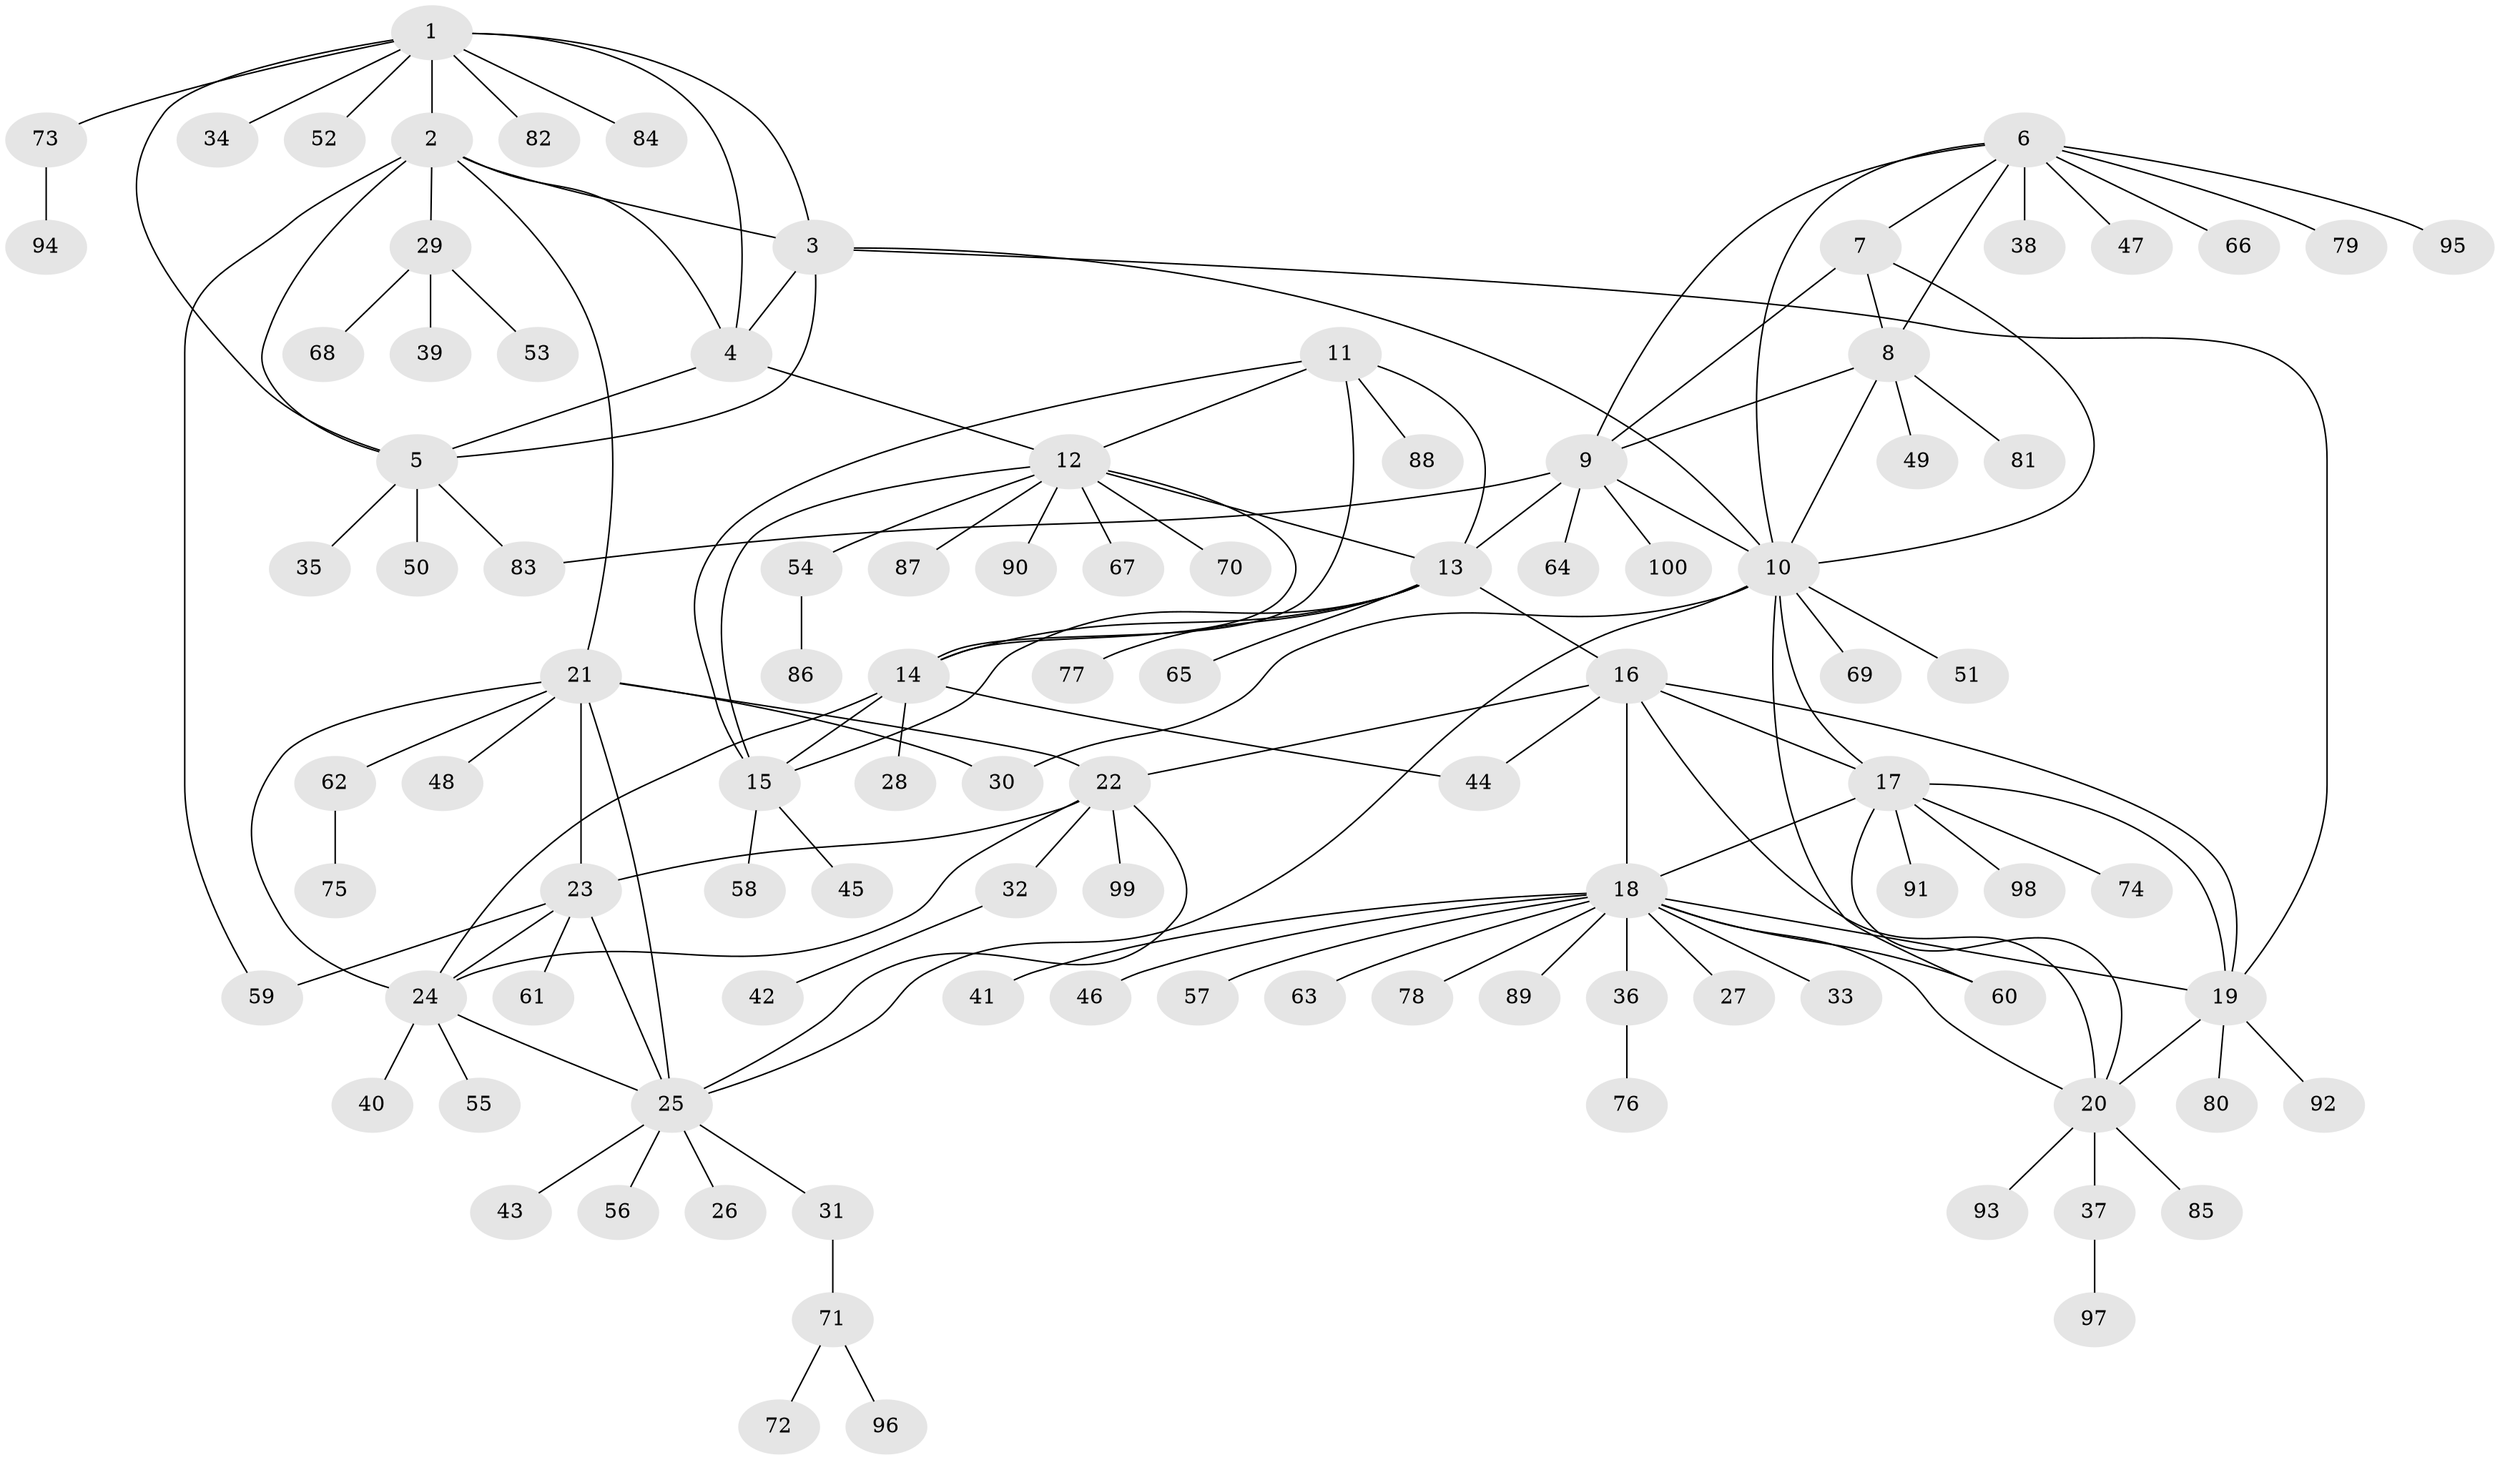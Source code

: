 // coarse degree distribution, {10: 0.0136986301369863, 6: 0.0821917808219178, 11: 0.0136986301369863, 5: 0.0273972602739726, 4: 0.0136986301369863, 13: 0.0273972602739726, 3: 0.0273972602739726, 12: 0.0136986301369863, 8: 0.0410958904109589, 7: 0.0136986301369863, 1: 0.6575342465753424, 2: 0.0684931506849315}
// Generated by graph-tools (version 1.1) at 2025/52/02/27/25 19:52:14]
// undirected, 100 vertices, 140 edges
graph export_dot {
graph [start="1"]
  node [color=gray90,style=filled];
  1;
  2;
  3;
  4;
  5;
  6;
  7;
  8;
  9;
  10;
  11;
  12;
  13;
  14;
  15;
  16;
  17;
  18;
  19;
  20;
  21;
  22;
  23;
  24;
  25;
  26;
  27;
  28;
  29;
  30;
  31;
  32;
  33;
  34;
  35;
  36;
  37;
  38;
  39;
  40;
  41;
  42;
  43;
  44;
  45;
  46;
  47;
  48;
  49;
  50;
  51;
  52;
  53;
  54;
  55;
  56;
  57;
  58;
  59;
  60;
  61;
  62;
  63;
  64;
  65;
  66;
  67;
  68;
  69;
  70;
  71;
  72;
  73;
  74;
  75;
  76;
  77;
  78;
  79;
  80;
  81;
  82;
  83;
  84;
  85;
  86;
  87;
  88;
  89;
  90;
  91;
  92;
  93;
  94;
  95;
  96;
  97;
  98;
  99;
  100;
  1 -- 2;
  1 -- 3;
  1 -- 4;
  1 -- 5;
  1 -- 34;
  1 -- 52;
  1 -- 73;
  1 -- 82;
  1 -- 84;
  2 -- 3;
  2 -- 4;
  2 -- 5;
  2 -- 21;
  2 -- 29;
  2 -- 59;
  3 -- 4;
  3 -- 5;
  3 -- 10;
  3 -- 19;
  4 -- 5;
  4 -- 12;
  5 -- 35;
  5 -- 50;
  5 -- 83;
  6 -- 7;
  6 -- 8;
  6 -- 9;
  6 -- 10;
  6 -- 38;
  6 -- 47;
  6 -- 66;
  6 -- 79;
  6 -- 95;
  7 -- 8;
  7 -- 9;
  7 -- 10;
  8 -- 9;
  8 -- 10;
  8 -- 49;
  8 -- 81;
  9 -- 10;
  9 -- 13;
  9 -- 64;
  9 -- 83;
  9 -- 100;
  10 -- 17;
  10 -- 25;
  10 -- 30;
  10 -- 51;
  10 -- 60;
  10 -- 69;
  11 -- 12;
  11 -- 13;
  11 -- 14;
  11 -- 15;
  11 -- 88;
  12 -- 13;
  12 -- 14;
  12 -- 15;
  12 -- 54;
  12 -- 67;
  12 -- 70;
  12 -- 87;
  12 -- 90;
  13 -- 14;
  13 -- 15;
  13 -- 16;
  13 -- 65;
  13 -- 77;
  14 -- 15;
  14 -- 24;
  14 -- 28;
  14 -- 44;
  15 -- 45;
  15 -- 58;
  16 -- 17;
  16 -- 18;
  16 -- 19;
  16 -- 20;
  16 -- 22;
  16 -- 44;
  17 -- 18;
  17 -- 19;
  17 -- 20;
  17 -- 74;
  17 -- 91;
  17 -- 98;
  18 -- 19;
  18 -- 20;
  18 -- 27;
  18 -- 33;
  18 -- 36;
  18 -- 41;
  18 -- 46;
  18 -- 57;
  18 -- 60;
  18 -- 63;
  18 -- 78;
  18 -- 89;
  19 -- 20;
  19 -- 80;
  19 -- 92;
  20 -- 37;
  20 -- 85;
  20 -- 93;
  21 -- 22;
  21 -- 23;
  21 -- 24;
  21 -- 25;
  21 -- 30;
  21 -- 48;
  21 -- 62;
  22 -- 23;
  22 -- 24;
  22 -- 25;
  22 -- 32;
  22 -- 99;
  23 -- 24;
  23 -- 25;
  23 -- 59;
  23 -- 61;
  24 -- 25;
  24 -- 40;
  24 -- 55;
  25 -- 26;
  25 -- 31;
  25 -- 43;
  25 -- 56;
  29 -- 39;
  29 -- 53;
  29 -- 68;
  31 -- 71;
  32 -- 42;
  36 -- 76;
  37 -- 97;
  54 -- 86;
  62 -- 75;
  71 -- 72;
  71 -- 96;
  73 -- 94;
}
